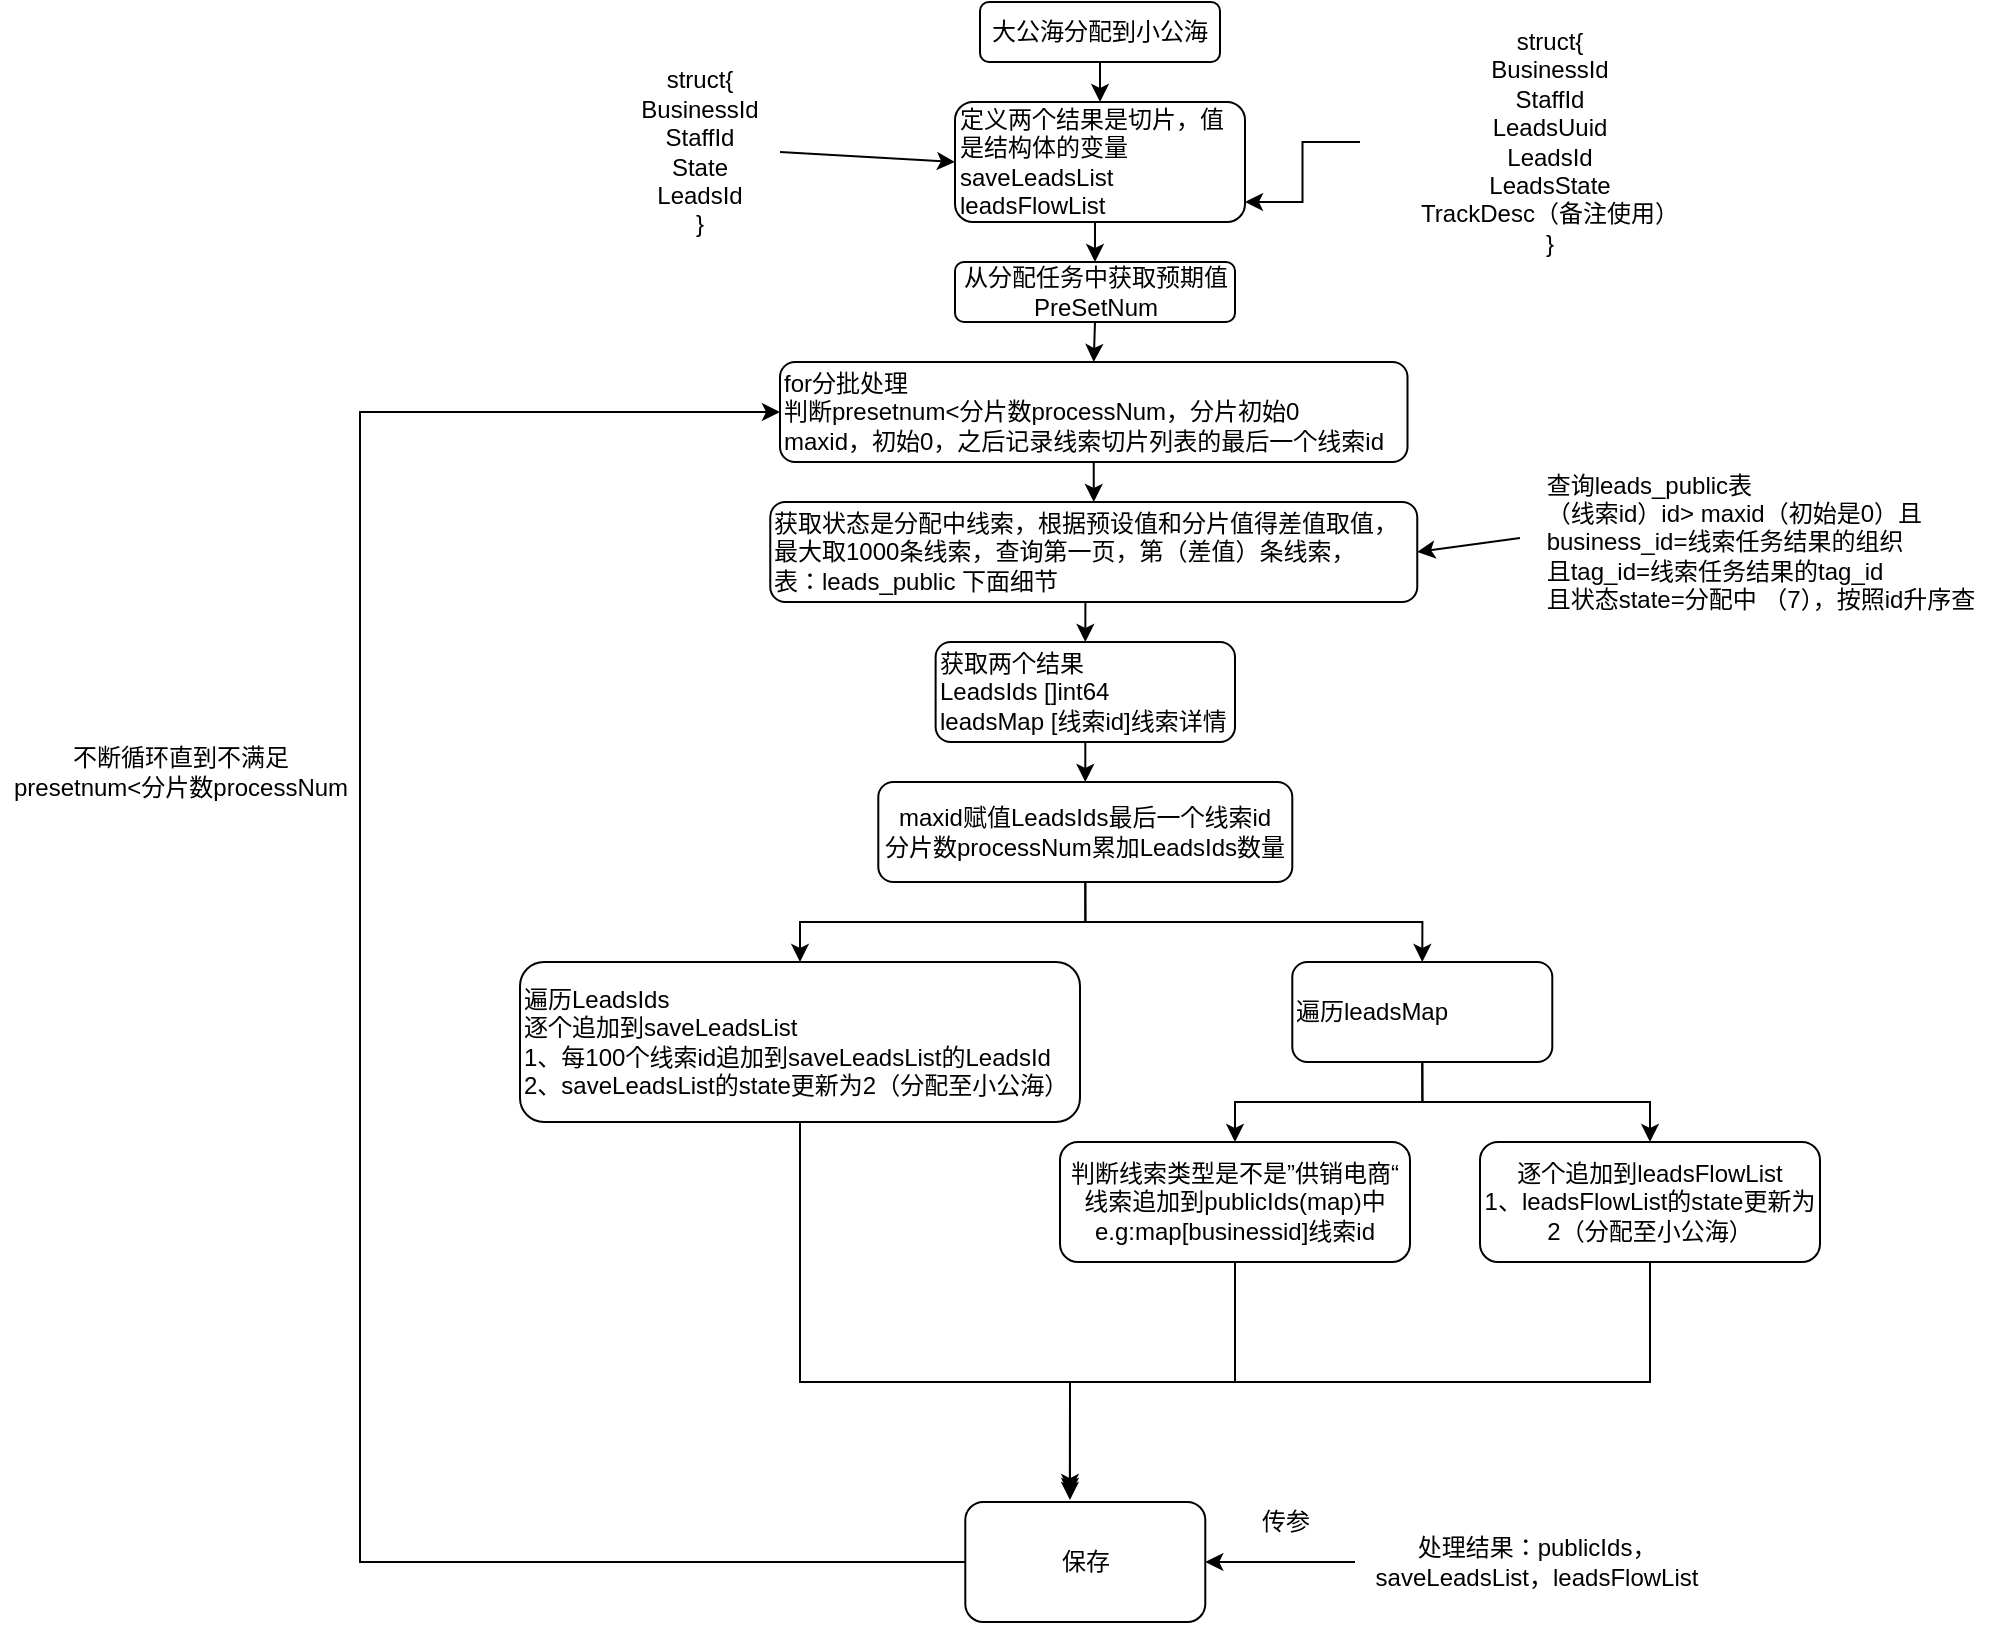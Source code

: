 <mxfile version="14.1.8" type="github">
  <diagram id="xhLX_bbHOacLEbQQJA1L" name="Page-1">
    <mxGraphModel dx="946" dy="646" grid="1" gridSize="10" guides="1" tooltips="1" connect="1" arrows="1" fold="1" page="1" pageScale="1" pageWidth="1200" pageHeight="1920" math="0" shadow="0">
      <root>
        <mxCell id="0" />
        <mxCell id="1" parent="0" />
        <mxCell id="Liaz7uwgIyD5OLgwqCPN-3" style="edgeStyle=orthogonalEdgeStyle;rounded=0;orthogonalLoop=1;jettySize=auto;html=1;exitX=0.5;exitY=1;exitDx=0;exitDy=0;entryX=0.5;entryY=0;entryDx=0;entryDy=0;" edge="1" parent="1" source="Liaz7uwgIyD5OLgwqCPN-1" target="Liaz7uwgIyD5OLgwqCPN-2">
          <mxGeometry relative="1" as="geometry" />
        </mxCell>
        <mxCell id="Liaz7uwgIyD5OLgwqCPN-1" value="大公海分配到小公海" style="rounded=1;whiteSpace=wrap;html=1;" vertex="1" parent="1">
          <mxGeometry x="510" y="10" width="120" height="30" as="geometry" />
        </mxCell>
        <mxCell id="Liaz7uwgIyD5OLgwqCPN-9" style="edgeStyle=orthogonalEdgeStyle;rounded=0;orthogonalLoop=1;jettySize=auto;html=1;exitX=0.5;exitY=1;exitDx=0;exitDy=0;entryX=0.5;entryY=0;entryDx=0;entryDy=0;" edge="1" parent="1" source="Liaz7uwgIyD5OLgwqCPN-2" target="Liaz7uwgIyD5OLgwqCPN-8">
          <mxGeometry relative="1" as="geometry" />
        </mxCell>
        <mxCell id="Liaz7uwgIyD5OLgwqCPN-2" value="定义两个结果是切片，值是结构体的变量&lt;br&gt;saveLeadsList&lt;br&gt;leadsFlowList" style="rounded=1;whiteSpace=wrap;html=1;align=left;" vertex="1" parent="1">
          <mxGeometry x="497.5" y="60" width="145" height="60" as="geometry" />
        </mxCell>
        <mxCell id="Liaz7uwgIyD5OLgwqCPN-4" value="struct{&lt;br&gt;BusinessId&lt;br&gt;StaffId&lt;br&gt;State&lt;br&gt;LeadsId&lt;br&gt;}" style="text;html=1;strokeColor=none;fillColor=none;align=center;verticalAlign=middle;whiteSpace=wrap;rounded=0;" vertex="1" parent="1">
          <mxGeometry x="330" y="45" width="80" height="80" as="geometry" />
        </mxCell>
        <mxCell id="Liaz7uwgIyD5OLgwqCPN-5" value="" style="endArrow=classic;html=1;entryX=0;entryY=0.5;entryDx=0;entryDy=0;exitX=1;exitY=0.5;exitDx=0;exitDy=0;" edge="1" parent="1" source="Liaz7uwgIyD5OLgwqCPN-4" target="Liaz7uwgIyD5OLgwqCPN-2">
          <mxGeometry width="50" height="50" relative="1" as="geometry">
            <mxPoint x="410" y="110" as="sourcePoint" />
            <mxPoint x="460" y="60" as="targetPoint" />
          </mxGeometry>
        </mxCell>
        <mxCell id="Liaz7uwgIyD5OLgwqCPN-7" style="edgeStyle=orthogonalEdgeStyle;rounded=0;orthogonalLoop=1;jettySize=auto;html=1;exitX=0;exitY=0.5;exitDx=0;exitDy=0;entryX=1;entryY=0.833;entryDx=0;entryDy=0;entryPerimeter=0;" edge="1" parent="1" source="Liaz7uwgIyD5OLgwqCPN-6" target="Liaz7uwgIyD5OLgwqCPN-2">
          <mxGeometry relative="1" as="geometry">
            <mxPoint x="660" y="110" as="targetPoint" />
          </mxGeometry>
        </mxCell>
        <mxCell id="Liaz7uwgIyD5OLgwqCPN-6" value="struct{&lt;br&gt;BusinessId&lt;br&gt;StaffId&lt;br&gt;LeadsUuid&lt;br&gt;LeadsId&lt;br&gt;LeadsState&lt;br&gt;TrackDesc（备注使用）&lt;br&gt;}" style="text;html=1;strokeColor=none;fillColor=none;align=center;verticalAlign=middle;whiteSpace=wrap;rounded=0;" vertex="1" parent="1">
          <mxGeometry x="700" y="30" width="190" height="100" as="geometry" />
        </mxCell>
        <mxCell id="Liaz7uwgIyD5OLgwqCPN-12" style="edgeStyle=orthogonalEdgeStyle;rounded=0;orthogonalLoop=1;jettySize=auto;html=1;exitX=0.5;exitY=1;exitDx=0;exitDy=0;entryX=0.5;entryY=0;entryDx=0;entryDy=0;" edge="1" parent="1" source="Liaz7uwgIyD5OLgwqCPN-8" target="Liaz7uwgIyD5OLgwqCPN-10">
          <mxGeometry relative="1" as="geometry" />
        </mxCell>
        <mxCell id="Liaz7uwgIyD5OLgwqCPN-8" value="从分配任务中获取预期值&lt;br&gt;PreSetNum" style="rounded=1;whiteSpace=wrap;html=1;" vertex="1" parent="1">
          <mxGeometry x="497.5" y="140" width="140" height="30" as="geometry" />
        </mxCell>
        <mxCell id="Liaz7uwgIyD5OLgwqCPN-14" style="edgeStyle=orthogonalEdgeStyle;rounded=0;orthogonalLoop=1;jettySize=auto;html=1;exitX=0.5;exitY=1;exitDx=0;exitDy=0;entryX=0.5;entryY=0;entryDx=0;entryDy=0;" edge="1" parent="1" source="Liaz7uwgIyD5OLgwqCPN-10" target="Liaz7uwgIyD5OLgwqCPN-13">
          <mxGeometry relative="1" as="geometry" />
        </mxCell>
        <mxCell id="Liaz7uwgIyD5OLgwqCPN-10" value="for分批处理&lt;br&gt;判断presetnum&amp;lt;分片数processNum，分片初始0&lt;br&gt;maxid，初始0，之后记录线索切片列表的最后一个线索id" style="rounded=1;whiteSpace=wrap;html=1;align=left;" vertex="1" parent="1">
          <mxGeometry x="410" y="190" width="313.75" height="50" as="geometry" />
        </mxCell>
        <mxCell id="Liaz7uwgIyD5OLgwqCPN-18" style="edgeStyle=orthogonalEdgeStyle;rounded=0;orthogonalLoop=1;jettySize=auto;html=1;exitX=0.5;exitY=1;exitDx=0;exitDy=0;entryX=0.5;entryY=0;entryDx=0;entryDy=0;" edge="1" parent="1" source="Liaz7uwgIyD5OLgwqCPN-13" target="Liaz7uwgIyD5OLgwqCPN-15">
          <mxGeometry relative="1" as="geometry" />
        </mxCell>
        <mxCell id="Liaz7uwgIyD5OLgwqCPN-13" value="获取状态是分配中线索，根据预设值和分片值得差值取值，最大取1000条线索，查询第一页，第（差值）条线索，&lt;br&gt;表：leads_public 下面细节" style="rounded=1;whiteSpace=wrap;html=1;align=left;" vertex="1" parent="1">
          <mxGeometry x="405.13" y="260" width="323.5" height="50" as="geometry" />
        </mxCell>
        <mxCell id="Liaz7uwgIyD5OLgwqCPN-20" style="edgeStyle=orthogonalEdgeStyle;rounded=0;orthogonalLoop=1;jettySize=auto;html=1;exitX=0.5;exitY=1;exitDx=0;exitDy=0;entryX=0.5;entryY=0;entryDx=0;entryDy=0;" edge="1" parent="1" source="Liaz7uwgIyD5OLgwqCPN-15" target="Liaz7uwgIyD5OLgwqCPN-19">
          <mxGeometry relative="1" as="geometry" />
        </mxCell>
        <mxCell id="Liaz7uwgIyD5OLgwqCPN-15" value="获取两个结果&lt;br&gt;LeadsIds []int64&lt;br&gt;leadsMap [线索id]线索详情" style="rounded=1;whiteSpace=wrap;html=1;align=left;" vertex="1" parent="1">
          <mxGeometry x="487.81" y="330" width="149.69" height="50" as="geometry" />
        </mxCell>
        <mxCell id="Liaz7uwgIyD5OLgwqCPN-16" value="&lt;div style=&quot;text-align: left&quot;&gt;&lt;span&gt;查询leads_public表&lt;/span&gt;&lt;/div&gt;&lt;div style=&quot;text-align: left&quot;&gt;&lt;span&gt;（线索id）id&amp;gt;&lt;/span&gt;&lt;span&gt;&amp;nbsp;maxid（初始是0）且&lt;/span&gt;&lt;/div&gt;&lt;span&gt;&lt;div style=&quot;text-align: left&quot;&gt;&lt;span&gt;business_id=线索任务结果的组织&lt;/span&gt;&lt;/div&gt;&lt;div style=&quot;text-align: left&quot;&gt;&lt;span&gt;且&lt;/span&gt;&lt;span&gt;tag_id=&lt;/span&gt;&lt;span&gt;线索任务结果的tag_id&lt;/span&gt;&lt;/div&gt;&lt;/span&gt;&lt;span&gt;&lt;div style=&quot;text-align: left&quot;&gt;&lt;span&gt;且状态state=分配中 （7），按照id升序查&lt;/span&gt;&lt;/div&gt;&lt;/span&gt;" style="text;html=1;align=center;verticalAlign=middle;resizable=0;points=[];autosize=1;" vertex="1" parent="1">
          <mxGeometry x="780" y="240" width="240" height="80" as="geometry" />
        </mxCell>
        <mxCell id="Liaz7uwgIyD5OLgwqCPN-17" value="" style="endArrow=classic;html=1;entryX=1;entryY=0.5;entryDx=0;entryDy=0;exitX=0;exitY=0.475;exitDx=0;exitDy=0;exitPerimeter=0;" edge="1" parent="1" source="Liaz7uwgIyD5OLgwqCPN-16" target="Liaz7uwgIyD5OLgwqCPN-13">
          <mxGeometry width="50" height="50" relative="1" as="geometry">
            <mxPoint x="750" y="310" as="sourcePoint" />
            <mxPoint x="800" y="260" as="targetPoint" />
          </mxGeometry>
        </mxCell>
        <mxCell id="Liaz7uwgIyD5OLgwqCPN-22" style="edgeStyle=orthogonalEdgeStyle;rounded=0;orthogonalLoop=1;jettySize=auto;html=1;exitX=0.5;exitY=1;exitDx=0;exitDy=0;entryX=0.5;entryY=0;entryDx=0;entryDy=0;" edge="1" parent="1" source="Liaz7uwgIyD5OLgwqCPN-19" target="Liaz7uwgIyD5OLgwqCPN-21">
          <mxGeometry relative="1" as="geometry" />
        </mxCell>
        <mxCell id="Liaz7uwgIyD5OLgwqCPN-24" style="edgeStyle=orthogonalEdgeStyle;rounded=0;orthogonalLoop=1;jettySize=auto;html=1;exitX=0.5;exitY=1;exitDx=0;exitDy=0;entryX=0.5;entryY=0;entryDx=0;entryDy=0;" edge="1" parent="1" source="Liaz7uwgIyD5OLgwqCPN-19" target="Liaz7uwgIyD5OLgwqCPN-23">
          <mxGeometry relative="1" as="geometry" />
        </mxCell>
        <mxCell id="Liaz7uwgIyD5OLgwqCPN-19" value="&lt;span&gt;maxid赋值&lt;/span&gt;LeadsIds最后一个线索id&lt;br&gt;分片数processNum累加LeadsIds数量" style="rounded=1;whiteSpace=wrap;html=1;" vertex="1" parent="1">
          <mxGeometry x="459.15" y="400" width="207" height="50" as="geometry" />
        </mxCell>
        <mxCell id="Liaz7uwgIyD5OLgwqCPN-31" style="edgeStyle=orthogonalEdgeStyle;rounded=0;orthogonalLoop=1;jettySize=auto;html=1;exitX=0.5;exitY=1;exitDx=0;exitDy=0;entryX=0.436;entryY=-0.017;entryDx=0;entryDy=0;entryPerimeter=0;" edge="1" parent="1" source="Liaz7uwgIyD5OLgwqCPN-21" target="Liaz7uwgIyD5OLgwqCPN-26">
          <mxGeometry relative="1" as="geometry">
            <Array as="points">
              <mxPoint x="420" y="700" />
              <mxPoint x="555" y="700" />
            </Array>
          </mxGeometry>
        </mxCell>
        <mxCell id="Liaz7uwgIyD5OLgwqCPN-21" value="遍历LeadsIds&lt;br&gt;逐个追加到saveLeadsList&lt;br&gt;1、每100个线索id追加到saveLeadsList的LeadsId&lt;br&gt;2、saveLeadsList的state更新为2（分配至小公海）" style="rounded=1;whiteSpace=wrap;html=1;align=left;" vertex="1" parent="1">
          <mxGeometry x="280" y="490" width="280" height="80" as="geometry" />
        </mxCell>
        <mxCell id="Liaz7uwgIyD5OLgwqCPN-33" style="edgeStyle=orthogonalEdgeStyle;rounded=0;orthogonalLoop=1;jettySize=auto;html=1;exitX=0.5;exitY=1;exitDx=0;exitDy=0;entryX=0.5;entryY=0;entryDx=0;entryDy=0;" edge="1" parent="1" source="Liaz7uwgIyD5OLgwqCPN-23" target="Liaz7uwgIyD5OLgwqCPN-32">
          <mxGeometry relative="1" as="geometry" />
        </mxCell>
        <mxCell id="Liaz7uwgIyD5OLgwqCPN-36" style="edgeStyle=orthogonalEdgeStyle;rounded=0;orthogonalLoop=1;jettySize=auto;html=1;exitX=0.5;exitY=1;exitDx=0;exitDy=0;entryX=0.5;entryY=0;entryDx=0;entryDy=0;" edge="1" parent="1" source="Liaz7uwgIyD5OLgwqCPN-23" target="Liaz7uwgIyD5OLgwqCPN-35">
          <mxGeometry relative="1" as="geometry" />
        </mxCell>
        <mxCell id="Liaz7uwgIyD5OLgwqCPN-23" value="遍历leadsMap" style="rounded=1;whiteSpace=wrap;html=1;align=left;" vertex="1" parent="1">
          <mxGeometry x="666.15" y="490" width="130" height="50" as="geometry" />
        </mxCell>
        <mxCell id="Liaz7uwgIyD5OLgwqCPN-29" style="edgeStyle=orthogonalEdgeStyle;rounded=0;orthogonalLoop=1;jettySize=auto;html=1;exitX=0;exitY=0.5;exitDx=0;exitDy=0;entryX=0;entryY=0.5;entryDx=0;entryDy=0;" edge="1" parent="1" source="Liaz7uwgIyD5OLgwqCPN-26" target="Liaz7uwgIyD5OLgwqCPN-10">
          <mxGeometry relative="1" as="geometry">
            <Array as="points">
              <mxPoint x="200" y="790" />
              <mxPoint x="200" y="215" />
            </Array>
          </mxGeometry>
        </mxCell>
        <mxCell id="Liaz7uwgIyD5OLgwqCPN-26" value="保存" style="rounded=1;whiteSpace=wrap;html=1;" vertex="1" parent="1">
          <mxGeometry x="502.65" y="760" width="120" height="60" as="geometry" />
        </mxCell>
        <mxCell id="Liaz7uwgIyD5OLgwqCPN-30" value="不断循环直到不满足&lt;br&gt;&lt;span style=&quot;text-align: left&quot;&gt;presetnum&amp;lt;分片数processNum&lt;/span&gt;" style="text;html=1;align=center;verticalAlign=middle;resizable=0;points=[];autosize=1;" vertex="1" parent="1">
          <mxGeometry x="20" y="380" width="180" height="30" as="geometry" />
        </mxCell>
        <mxCell id="Liaz7uwgIyD5OLgwqCPN-37" style="edgeStyle=orthogonalEdgeStyle;rounded=0;orthogonalLoop=1;jettySize=auto;html=1;exitX=0.5;exitY=1;exitDx=0;exitDy=0;entryX=0.436;entryY=-0.05;entryDx=0;entryDy=0;entryPerimeter=0;" edge="1" parent="1" source="Liaz7uwgIyD5OLgwqCPN-32" target="Liaz7uwgIyD5OLgwqCPN-26">
          <mxGeometry relative="1" as="geometry" />
        </mxCell>
        <mxCell id="Liaz7uwgIyD5OLgwqCPN-32" value="判断线索类型是不是”供销电商“&lt;br&gt;线索追加到publicIds(map)中&lt;br&gt;e.g:map[businessid]线索id" style="rounded=1;whiteSpace=wrap;html=1;" vertex="1" parent="1">
          <mxGeometry x="550" y="580" width="175" height="60" as="geometry" />
        </mxCell>
        <mxCell id="Liaz7uwgIyD5OLgwqCPN-38" style="edgeStyle=orthogonalEdgeStyle;rounded=0;orthogonalLoop=1;jettySize=auto;html=1;exitX=0.5;exitY=1;exitDx=0;exitDy=0;entryX=0.436;entryY=-0.083;entryDx=0;entryDy=0;entryPerimeter=0;" edge="1" parent="1" source="Liaz7uwgIyD5OLgwqCPN-35" target="Liaz7uwgIyD5OLgwqCPN-26">
          <mxGeometry relative="1" as="geometry" />
        </mxCell>
        <mxCell id="Liaz7uwgIyD5OLgwqCPN-35" value="&lt;span style=&quot;text-align: left&quot;&gt;逐个追加到&lt;/span&gt;&lt;span&gt;leadsFlowList&lt;/span&gt;&lt;br style=&quot;text-align: left&quot;&gt;&lt;span style=&quot;text-align: left&quot;&gt;1、&lt;/span&gt;leadsFlowList&lt;span style=&quot;text-align: left&quot;&gt;的state更新为2（分配至小公海）&lt;/span&gt;" style="rounded=1;whiteSpace=wrap;html=1;" vertex="1" parent="1">
          <mxGeometry x="760" y="580" width="170" height="60" as="geometry" />
        </mxCell>
        <mxCell id="Liaz7uwgIyD5OLgwqCPN-40" style="edgeStyle=orthogonalEdgeStyle;rounded=0;orthogonalLoop=1;jettySize=auto;html=1;entryX=1;entryY=0.5;entryDx=0;entryDy=0;" edge="1" parent="1" source="Liaz7uwgIyD5OLgwqCPN-39" target="Liaz7uwgIyD5OLgwqCPN-26">
          <mxGeometry relative="1" as="geometry" />
        </mxCell>
        <mxCell id="Liaz7uwgIyD5OLgwqCPN-39" value="处理结果：&lt;span&gt;publicIds，&lt;br&gt;&lt;/span&gt;&lt;span style=&quot;text-align: left&quot;&gt;saveLeadsList，&lt;/span&gt;&lt;span&gt;leadsFlowList&lt;/span&gt;" style="text;html=1;align=center;verticalAlign=middle;resizable=0;points=[];autosize=1;" vertex="1" parent="1">
          <mxGeometry x="697.5" y="775" width="180" height="30" as="geometry" />
        </mxCell>
        <mxCell id="Liaz7uwgIyD5OLgwqCPN-41" value="传参" style="text;html=1;strokeColor=none;fillColor=none;align=center;verticalAlign=middle;whiteSpace=wrap;rounded=0;" vertex="1" parent="1">
          <mxGeometry x="642.5" y="760" width="40" height="20" as="geometry" />
        </mxCell>
      </root>
    </mxGraphModel>
  </diagram>
</mxfile>

